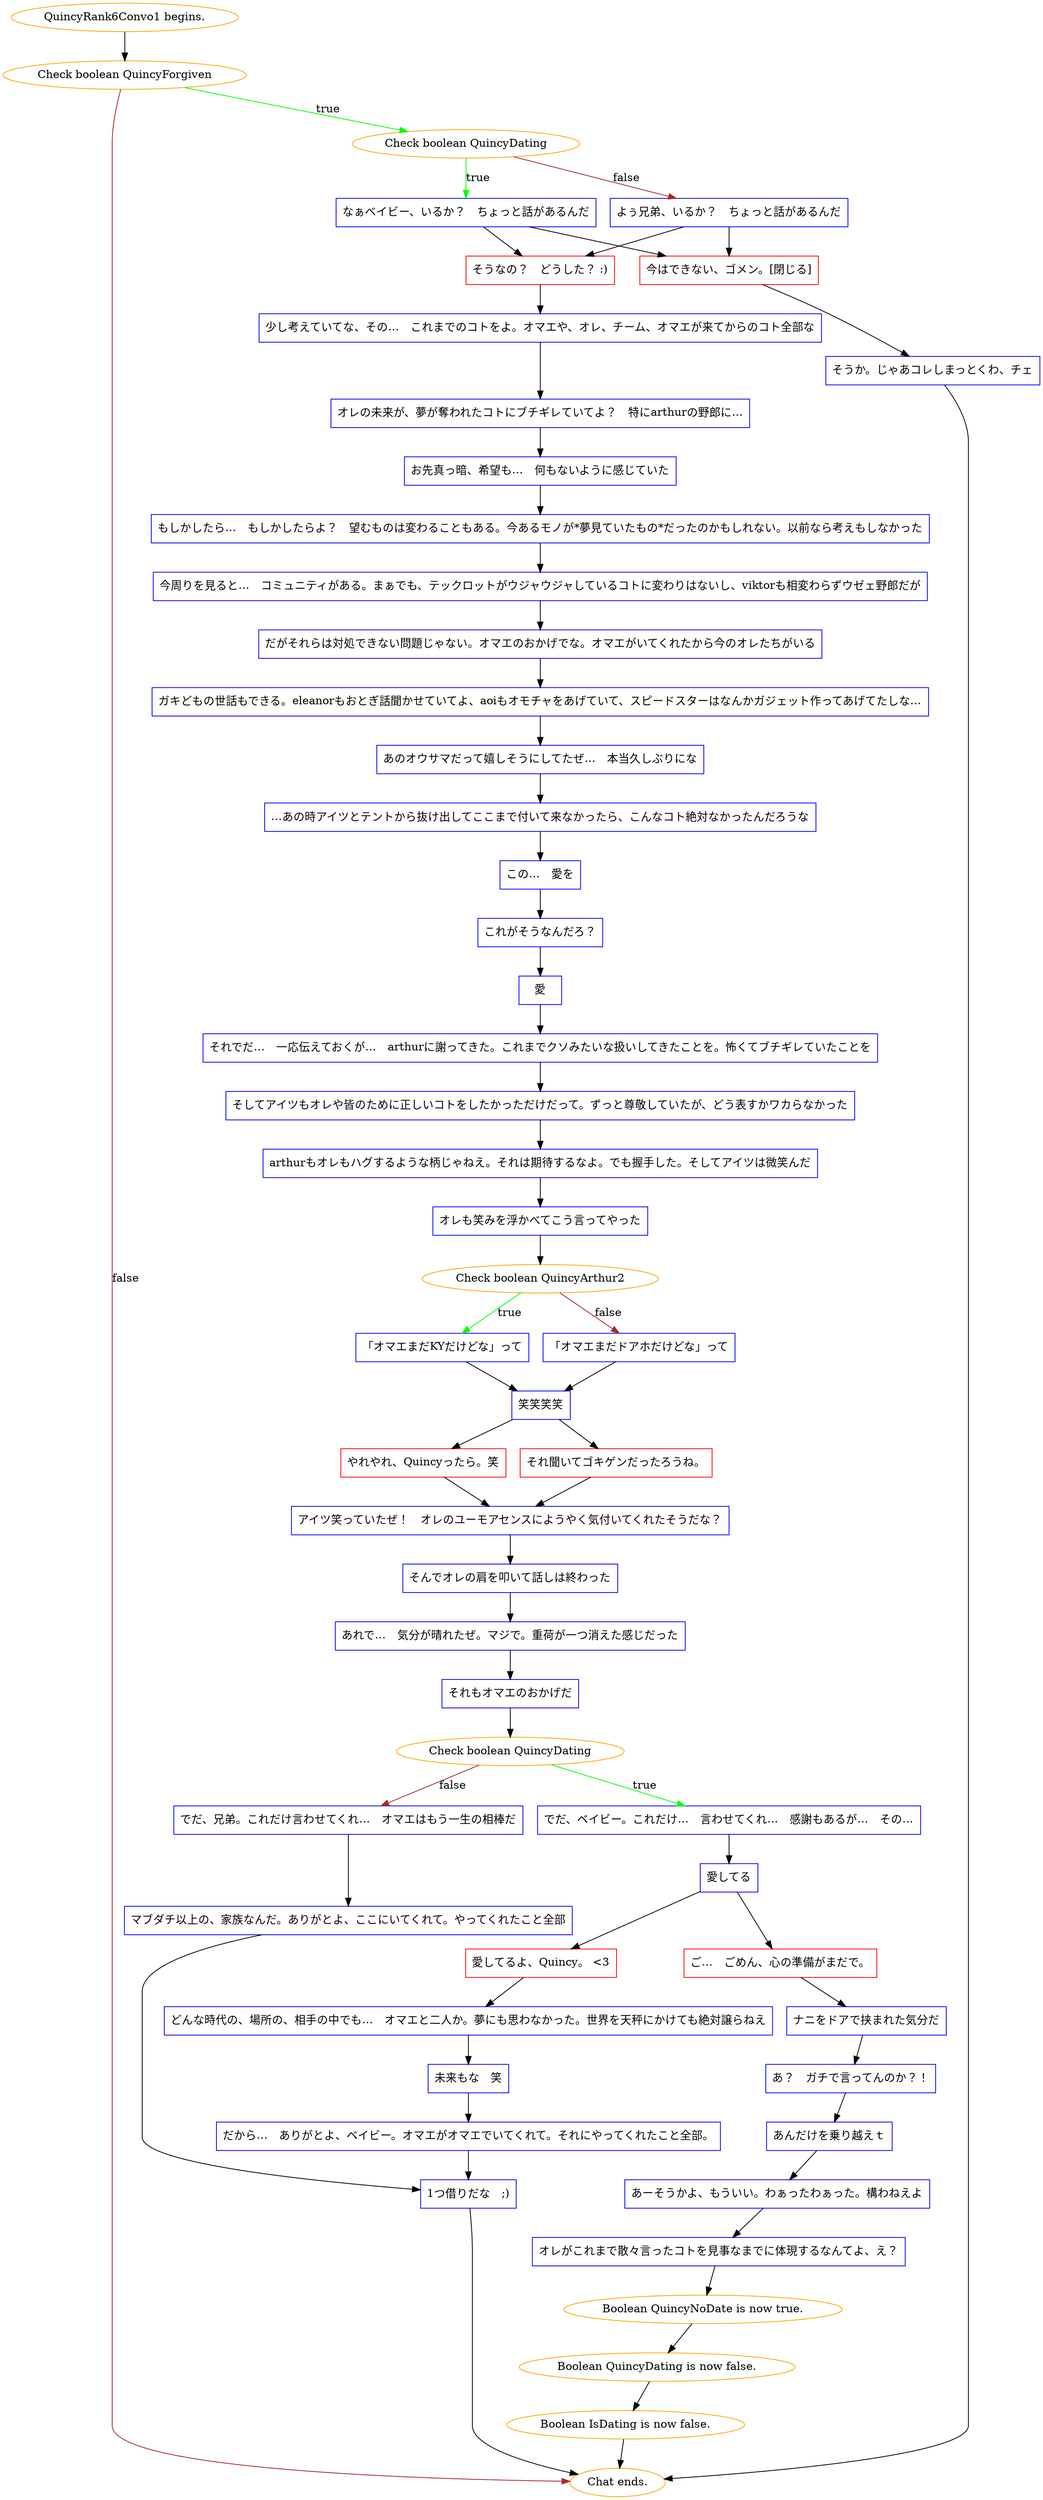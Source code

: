 digraph {
	"QuincyRank6Convo1 begins." [color=orange];
		"QuincyRank6Convo1 begins." -> j1028790650;
	j1028790650 [label="Check boolean QuincyForgiven",color=orange];
		j1028790650 -> j1681426543 [label=true,color=green];
		j1028790650 -> "Chat ends." [label=false,color=brown];
	j1681426543 [label="Check boolean QuincyDating",color=orange];
		j1681426543 -> j4103170866 [label=true,color=green];
		j1681426543 -> j958082636 [label=false,color=brown];
	"Chat ends." [color=orange];
	j4103170866 [label="なぁベイビー、いるか？　ちょっと話があるんだ",shape=box,color=blue];
		j4103170866 -> j3084060585;
		j4103170866 -> j3660430765;
	j958082636 [label="よぅ兄弟、いるか？　ちょっと話があるんだ",shape=box,color=blue];
		j958082636 -> j3084060585;
		j958082636 -> j3660430765;
	j3084060585 [label="そうなの？　どうした？ :)",shape=box,color=red];
		j3084060585 -> j3937046177;
	j3660430765 [label="今はできない、ゴメン。[閉じる]",shape=box,color=red];
		j3660430765 -> j2989156914;
	j3937046177 [label="少し考えていてな、その…　これまでのコトをよ。オマエや、オレ、チーム、オマエが来てからのコト全部な",shape=box,color=blue];
		j3937046177 -> j1155672739;
	j2989156914 [label="そうか。じゃあコレしまっとくわ、チェ",shape=box,color=blue];
		j2989156914 -> "Chat ends.";
	j1155672739 [label="オレの未来が、夢が奪われたコトにブチギレていてよ？　特にarthurの野郎に…",shape=box,color=blue];
		j1155672739 -> j1829585304;
	j1829585304 [label="お先真っ暗、希望も…　何もないように感じていた",shape=box,color=blue];
		j1829585304 -> j967181685;
	j967181685 [label="もしかしたら…　もしかしたらよ？　望むものは変わることもある。今あるモノが*夢見ていたもの*だったのかもしれない。以前なら考えもしなかった",shape=box,color=blue];
		j967181685 -> j2507253503;
	j2507253503 [label="今周りを見ると…　コミュニティがある。まぁでも、テックロットがウジャウジャしているコトに変わりはないし、viktorも相変わらずウゼェ野郎だが",shape=box,color=blue];
		j2507253503 -> j1907038768;
	j1907038768 [label="だがそれらは対処できない問題じゃない。オマエのおかげでな。オマエがいてくれたから今のオレたちがいる",shape=box,color=blue];
		j1907038768 -> j1033368982;
	j1033368982 [label="ガキどもの世話もできる。eleanorもおとぎ話聞かせていてよ、aoiもオモチャをあげていて、スピードスターはなんかガジェット作ってあげてたしな…",shape=box,color=blue];
		j1033368982 -> j2912494786;
	j2912494786 [label="あのオウサマだって嬉しそうにしてたぜ…　本当久しぶりにな",shape=box,color=blue];
		j2912494786 -> j2218369679;
	j2218369679 [label="…あの時アイツとテントから抜け出してここまで付いて来なかったら、こんなコト絶対なかったんだろうな",shape=box,color=blue];
		j2218369679 -> j2542283543;
	j2542283543 [label="この…　愛を",shape=box,color=blue];
		j2542283543 -> j3531068229;
	j3531068229 [label="これがそうなんだろ？",shape=box,color=blue];
		j3531068229 -> j4116133057;
	j4116133057 [label="愛",shape=box,color=blue];
		j4116133057 -> j2449854967;
	j2449854967 [label="それでだ…　一応伝えておくが…　arthurに謝ってきた。これまでクソみたいな扱いしてきたことを。怖くてブチギレていたことを",shape=box,color=blue];
		j2449854967 -> j676859773;
	j676859773 [label="そしてアイツもオレや皆のために正しいコトをしたかっただけだって。ずっと尊敬していたが、どう表すかワカらなかった",shape=box,color=blue];
		j676859773 -> j3038412116;
	j3038412116 [label="arthurもオレもハグするような柄じゃねえ。それは期待するなよ。でも握手した。そしてアイツは微笑んだ",shape=box,color=blue];
		j3038412116 -> j1485876364;
	j1485876364 [label="オレも笑みを浮かべてこう言ってやった",shape=box,color=blue];
		j1485876364 -> j44349994;
	j44349994 [label="Check boolean QuincyArthur2",color=orange];
		j44349994 -> j1767420381 [label=true,color=green];
		j44349994 -> j2253891070 [label=false,color=brown];
	j1767420381 [label="「オマエまだKYだけどな」って",shape=box,color=blue];
		j1767420381 -> j1164199876;
	j2253891070 [label="「オマエまだドアホだけどな」って",shape=box,color=blue];
		j2253891070 -> j1164199876;
	j1164199876 [label="笑笑笑笑",shape=box,color=blue];
		j1164199876 -> j1738525206;
		j1164199876 -> j3099148396;
	j1738525206 [label="やれやれ、Quincyったら。笑",shape=box,color=red];
		j1738525206 -> j115829835;
	j3099148396 [label="それ聞いてゴキゲンだったろうね。",shape=box,color=red];
		j3099148396 -> j115829835;
	j115829835 [label="アイツ笑っていたぜ！　オレのユーモアセンスにようやく気付いてくれたそうだな？",shape=box,color=blue];
		j115829835 -> j905724710;
	j905724710 [label="そんでオレの肩を叩いて話しは終わった",shape=box,color=blue];
		j905724710 -> j1555885159;
	j1555885159 [label="あれで…　気分が晴れたぜ。マジで。重荷が一つ消えた感じだった",shape=box,color=blue];
		j1555885159 -> j1080650701;
	j1080650701 [label="それもオマエのおかげだ",shape=box,color=blue];
		j1080650701 -> j636346702;
	j636346702 [label="Check boolean QuincyDating",color=orange];
		j636346702 -> j4201690747 [label=true,color=green];
		j636346702 -> j1840110160 [label=false,color=brown];
	j4201690747 [label="でだ、ベイビー。これだけ…　言わせてくれ…　感謝もあるが…　その…",shape=box,color=blue];
		j4201690747 -> j1624092749;
	j1840110160 [label="でだ、兄弟。これだけ言わせてくれ…　オマエはもう一生の相棒だ",shape=box,color=blue];
		j1840110160 -> j1829428133;
	j1624092749 [label="愛してる",shape=box,color=blue];
		j1624092749 -> j2214569632;
		j1624092749 -> j895733410;
	j1829428133 [label="マブダチ以上の、家族なんだ。ありがとよ、ここにいてくれて。やってくれたこと全部",shape=box,color=blue];
		j1829428133 -> j2377168801;
	j2214569632 [label="愛してるよ、Quincy。 <3",shape=box,color=red];
		j2214569632 -> j2303364105;
	j895733410 [label="ご…　ごめん、心の準備がまだで。",shape=box,color=red];
		j895733410 -> j3854327858;
	j2377168801 [label="1つ借りだな　;)",shape=box,color=blue];
		j2377168801 -> "Chat ends.";
	j2303364105 [label="どんな時代の、場所の、相手の中でも…　オマエと二人か。夢にも思わなかった。世界を天秤にかけても絶対譲らねえ",shape=box,color=blue];
		j2303364105 -> j1825230616;
	j3854327858 [label="ナニをドアで挟まれた気分だ",shape=box,color=blue];
		j3854327858 -> j2837500495;
	j1825230616 [label="未来もな　笑",shape=box,color=blue];
		j1825230616 -> j3411180137;
	j2837500495 [label="あ？　ガチで言ってんのか？！",shape=box,color=blue];
		j2837500495 -> j4045711683;
	j3411180137 [label="だから…　ありがとよ、ベイビー。オマエがオマエでいてくれて。それにやってくれたこと全部。",shape=box,color=blue];
		j3411180137 -> j2377168801;
	j4045711683 [label="あんだけを乗り越えｔ",shape=box,color=blue];
		j4045711683 -> j3950034489;
	j3950034489 [label="あーそうかよ、もういい。わぁったわぁった。構わねえよ",shape=box,color=blue];
		j3950034489 -> j4017094873;
	j4017094873 [label="オレがこれまで散々言ったコトを見事なまでに体現するなんてよ、え？",shape=box,color=blue];
		j4017094873 -> j3567260245;
	j3567260245 [label="Boolean QuincyNoDate is now true.",color=orange];
		j3567260245 -> j3990685114;
	j3990685114 [label="Boolean QuincyDating is now false.",color=orange];
		j3990685114 -> j178902881;
	j178902881 [label="Boolean IsDating is now false.",color=orange];
		j178902881 -> "Chat ends.";
}